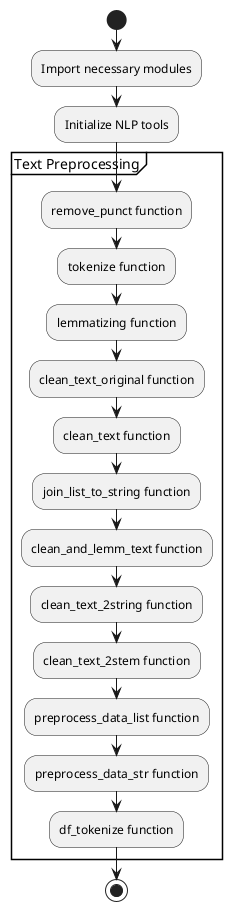 @startuml
start

:Import necessary modules;
:Initialize NLP tools;

partition "Text Preprocessing" {
    :remove_punct function;
    :tokenize function;
    :lemmatizing function;
    :clean_text_original function;
    :clean_text function;
    :join_list_to_string function;
    :clean_and_lemm_text function;
    :clean_text_2string function;
    :clean_text_2stem function;
    :preprocess_data_list function;
    :preprocess_data_str function;
    :df_tokenize function;
}

stop
@enduml
